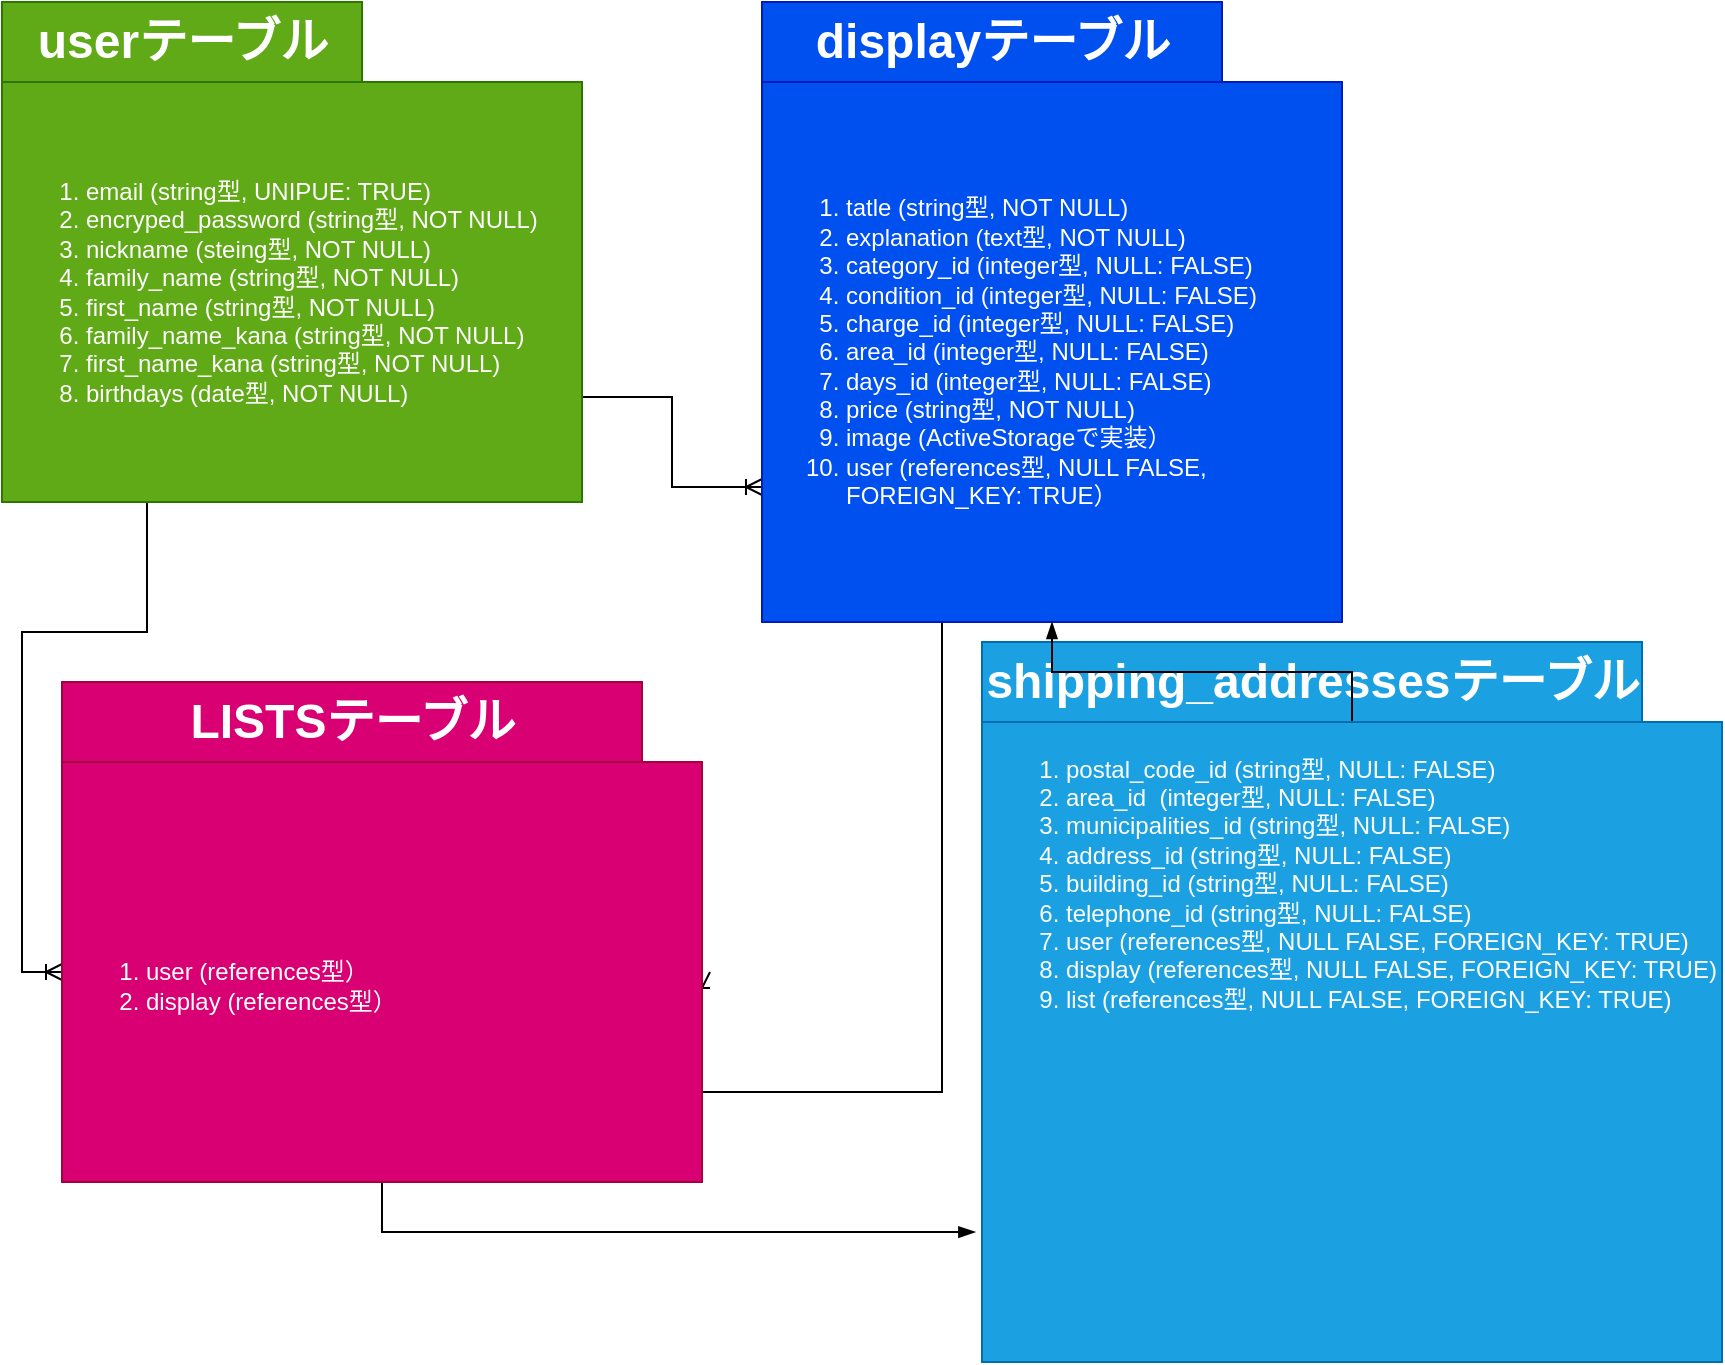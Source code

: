 <mxfile>
    <diagram id="AScj28pv0M9ptoivCgs2" name="ページ1">
        <mxGraphModel dx="930" dy="708" grid="1" gridSize="10" guides="1" tooltips="1" connect="1" arrows="1" fold="1" page="1" pageScale="1" pageWidth="827" pageHeight="1169" math="0" shadow="0">
            <root>
                <mxCell id="7T5hVNqxdzm8Yb2DUQGD-0"/>
                <mxCell id="7T5hVNqxdzm8Yb2DUQGD-1" parent="7T5hVNqxdzm8Yb2DUQGD-0"/>
                <mxCell id="6" style="edgeStyle=orthogonalEdgeStyle;rounded=0;orthogonalLoop=1;jettySize=auto;html=1;exitX=1;exitY=0.75;exitDx=0;exitDy=0;entryX=0;entryY=0.75;entryDx=0;entryDy=0;endArrow=ERoneToMany;endFill=0;" parent="7T5hVNqxdzm8Yb2DUQGD-1" source="K2UpdCnAI7NO2guy8fR0-39" target="1" edge="1">
                    <mxGeometry relative="1" as="geometry"/>
                </mxCell>
                <mxCell id="8" style="edgeStyle=orthogonalEdgeStyle;rounded=0;orthogonalLoop=1;jettySize=auto;html=1;exitX=0.25;exitY=1;exitDx=0;exitDy=0;entryX=0;entryY=0.5;entryDx=0;entryDy=0;endArrow=ERoneToMany;endFill=0;" parent="7T5hVNqxdzm8Yb2DUQGD-1" source="K2UpdCnAI7NO2guy8fR0-39" target="4" edge="1">
                    <mxGeometry relative="1" as="geometry"/>
                </mxCell>
                <mxCell id="K2UpdCnAI7NO2guy8fR0-39" value="&lt;ol&gt;&lt;li&gt;email (string型, UNIPUE: TRUE)&lt;/li&gt;&lt;li&gt;encryped_password (string型, NOT NULL)&lt;/li&gt;&lt;li&gt;nickname (steing型, NOT NULL)&lt;/li&gt;&lt;li&gt;family_name (string型, NOT NULL)&lt;/li&gt;&lt;li&gt;first_name (string型, NOT NULL)&lt;/li&gt;&lt;li&gt;family_name_kana (string型, NOT NULL)&lt;/li&gt;&lt;li&gt;first_name_kana (string型, NOT NULL)&lt;br&gt;&lt;/li&gt;&lt;li&gt;birthdays (date型, NOT NULL)&lt;/li&gt;&lt;/ol&gt;" style="text;strokeColor=#2D7600;fillColor=#60a917;html=1;whiteSpace=wrap;verticalAlign=middle;overflow=hidden;fontColor=#ffffff;" parent="7T5hVNqxdzm8Yb2DUQGD-1" vertex="1">
                    <mxGeometry x="40" y="120" width="290" height="210" as="geometry"/>
                </mxCell>
                <mxCell id="K2UpdCnAI7NO2guy8fR0-42" value="userテーブル" style="text;strokeColor=#2D7600;fillColor=#60a917;html=1;fontSize=24;fontStyle=1;verticalAlign=middle;align=center;fontColor=#ffffff;" parent="7T5hVNqxdzm8Yb2DUQGD-1" vertex="1">
                    <mxGeometry x="40" y="80" width="180" height="40" as="geometry"/>
                </mxCell>
                <mxCell id="0" value="displayテーブル" style="text;strokeColor=#001DBC;fillColor=#0050ef;html=1;fontSize=24;fontStyle=1;verticalAlign=middle;align=center;fontColor=#ffffff;" parent="7T5hVNqxdzm8Yb2DUQGD-1" vertex="1">
                    <mxGeometry x="420" y="80" width="230" height="40" as="geometry"/>
                </mxCell>
                <mxCell id="7" style="edgeStyle=orthogonalEdgeStyle;rounded=0;orthogonalLoop=1;jettySize=auto;html=1;exitX=0.75;exitY=1;exitDx=0;exitDy=0;entryX=1;entryY=0.5;entryDx=0;entryDy=0;endArrow=ERoneToMany;endFill=0;" parent="7T5hVNqxdzm8Yb2DUQGD-1" source="1" target="4" edge="1">
                    <mxGeometry relative="1" as="geometry">
                        <Array as="points">
                            <mxPoint x="510" y="390"/>
                            <mxPoint x="510" y="625"/>
                        </Array>
                    </mxGeometry>
                </mxCell>
                <mxCell id="1" value="&lt;ol&gt;&lt;li&gt;tatle (string型, NOT NULL)&lt;/li&gt;&lt;li&gt;explanation (text型, NOT NULL)&lt;/li&gt;&lt;li&gt;category_id (integer型, NULL: FALSE)&lt;/li&gt;&lt;li&gt;condition_id (integer型, NULL: FALSE)&lt;/li&gt;&lt;li&gt;charge_id (integer型, NULL: FALSE)&lt;/li&gt;&lt;li&gt;area_id (integer型, NULL: FALSE)&lt;/li&gt;&lt;li&gt;days_id (integer型, NULL: FALSE)&lt;/li&gt;&lt;li&gt;price (string型, NOT NULL)&lt;/li&gt;&lt;li&gt;image (ActiveStorageで実装）&lt;/li&gt;&lt;li&gt;user (references型, NULL FALSE, FOREIGN_KEY: TRUE）&lt;/li&gt;&lt;/ol&gt;" style="text;strokeColor=#001DBC;fillColor=#0050ef;html=1;whiteSpace=wrap;verticalAlign=middle;overflow=hidden;fontColor=#ffffff;" parent="7T5hVNqxdzm8Yb2DUQGD-1" vertex="1">
                    <mxGeometry x="420" y="120" width="290" height="270" as="geometry"/>
                </mxCell>
                <mxCell id="2" value="LISTSテーブル" style="text;strokeColor=#A50040;fillColor=#d80073;html=1;fontSize=24;fontStyle=1;verticalAlign=middle;align=center;fontColor=#ffffff;" parent="7T5hVNqxdzm8Yb2DUQGD-1" vertex="1">
                    <mxGeometry x="70" y="420" width="290" height="40" as="geometry"/>
                </mxCell>
                <mxCell id="14" style="edgeStyle=orthogonalEdgeStyle;rounded=0;orthogonalLoop=1;jettySize=auto;html=1;exitX=0.5;exitY=1;exitDx=0;exitDy=0;entryX=-0.009;entryY=0.797;entryDx=0;entryDy=0;entryPerimeter=0;endArrow=blockThin;endFill=1;" edge="1" parent="7T5hVNqxdzm8Yb2DUQGD-1" source="4" target="11">
                    <mxGeometry relative="1" as="geometry"/>
                </mxCell>
                <mxCell id="4" value="&lt;div&gt;&lt;br&gt;&lt;/div&gt;&lt;ol&gt;&lt;li&gt;user (references型）&lt;/li&gt;&lt;li&gt;display (references型）&lt;/li&gt;&lt;/ol&gt;" style="text;strokeColor=#A50040;fillColor=#d80073;html=1;whiteSpace=wrap;verticalAlign=middle;overflow=hidden;fontColor=#ffffff;" parent="7T5hVNqxdzm8Yb2DUQGD-1" vertex="1">
                    <mxGeometry x="70" y="460" width="320" height="210" as="geometry"/>
                </mxCell>
                <mxCell id="9" value="shipping_addressesテーブル" style="text;strokeColor=#006EAF;fillColor=#1ba1e2;html=1;fontSize=24;fontStyle=1;verticalAlign=middle;align=center;fontColor=#ffffff;" vertex="1" parent="7T5hVNqxdzm8Yb2DUQGD-1">
                    <mxGeometry x="530" y="400" width="330" height="40" as="geometry"/>
                </mxCell>
                <mxCell id="15" value="" style="edgeStyle=orthogonalEdgeStyle;rounded=0;orthogonalLoop=1;jettySize=auto;html=1;endArrow=blockThin;endFill=1;" edge="1" parent="7T5hVNqxdzm8Yb2DUQGD-1" source="11" target="1">
                    <mxGeometry relative="1" as="geometry"/>
                </mxCell>
                <mxCell id="11" value="&lt;ol&gt;&lt;li&gt;&lt;span&gt;postal_code_id (string型, NULL: FALSE)&lt;/span&gt;&lt;br&gt;&lt;/li&gt;&lt;li&gt;area_id&amp;nbsp; (integer型, NULL: FALSE)&lt;/li&gt;&lt;li&gt;municipalities_id (string型, NULL: FALSE)&lt;/li&gt;&lt;li&gt;address_id (string型, NULL: FALSE)&lt;/li&gt;&lt;li&gt;building_id (string型, NULL: FALSE)&lt;/li&gt;&lt;li&gt;telephone_id (string型, NULL: FALSE)&lt;/li&gt;&lt;li&gt;user (references型, NULL FALSE, FOREIGN_KEY: TRUE)&lt;/li&gt;&lt;li&gt;display (references型, NULL FALSE, FOREIGN_KEY: TRUE)&lt;/li&gt;&lt;li&gt;list (references型, NULL FALSE, FOREIGN_KEY: TRUE)&lt;/li&gt;&lt;/ol&gt;&lt;div&gt;&lt;br&gt;&lt;/div&gt;&lt;div&gt;&lt;br&gt;&lt;/div&gt;&lt;div&gt;&lt;br&gt;&lt;/div&gt;&lt;div&gt;&lt;br&gt;&lt;/div&gt;&lt;div&gt;&lt;br&gt;&lt;/div&gt;&lt;div&gt;&lt;br&gt;&lt;/div&gt;&lt;div&gt;&lt;br&gt;&lt;/div&gt;&lt;div&gt;&lt;br&gt;&lt;/div&gt;&lt;div&gt;&lt;br&gt;&lt;/div&gt;&lt;div&gt;&lt;br&gt;&lt;/div&gt;&lt;div&gt;&lt;br&gt;&lt;/div&gt;" style="text;strokeColor=#006EAF;fillColor=#1ba1e2;html=1;whiteSpace=wrap;verticalAlign=middle;overflow=hidden;fontColor=#ffffff;" vertex="1" parent="7T5hVNqxdzm8Yb2DUQGD-1">
                    <mxGeometry x="530" y="440" width="370" height="320" as="geometry"/>
                </mxCell>
            </root>
        </mxGraphModel>
    </diagram>
</mxfile>